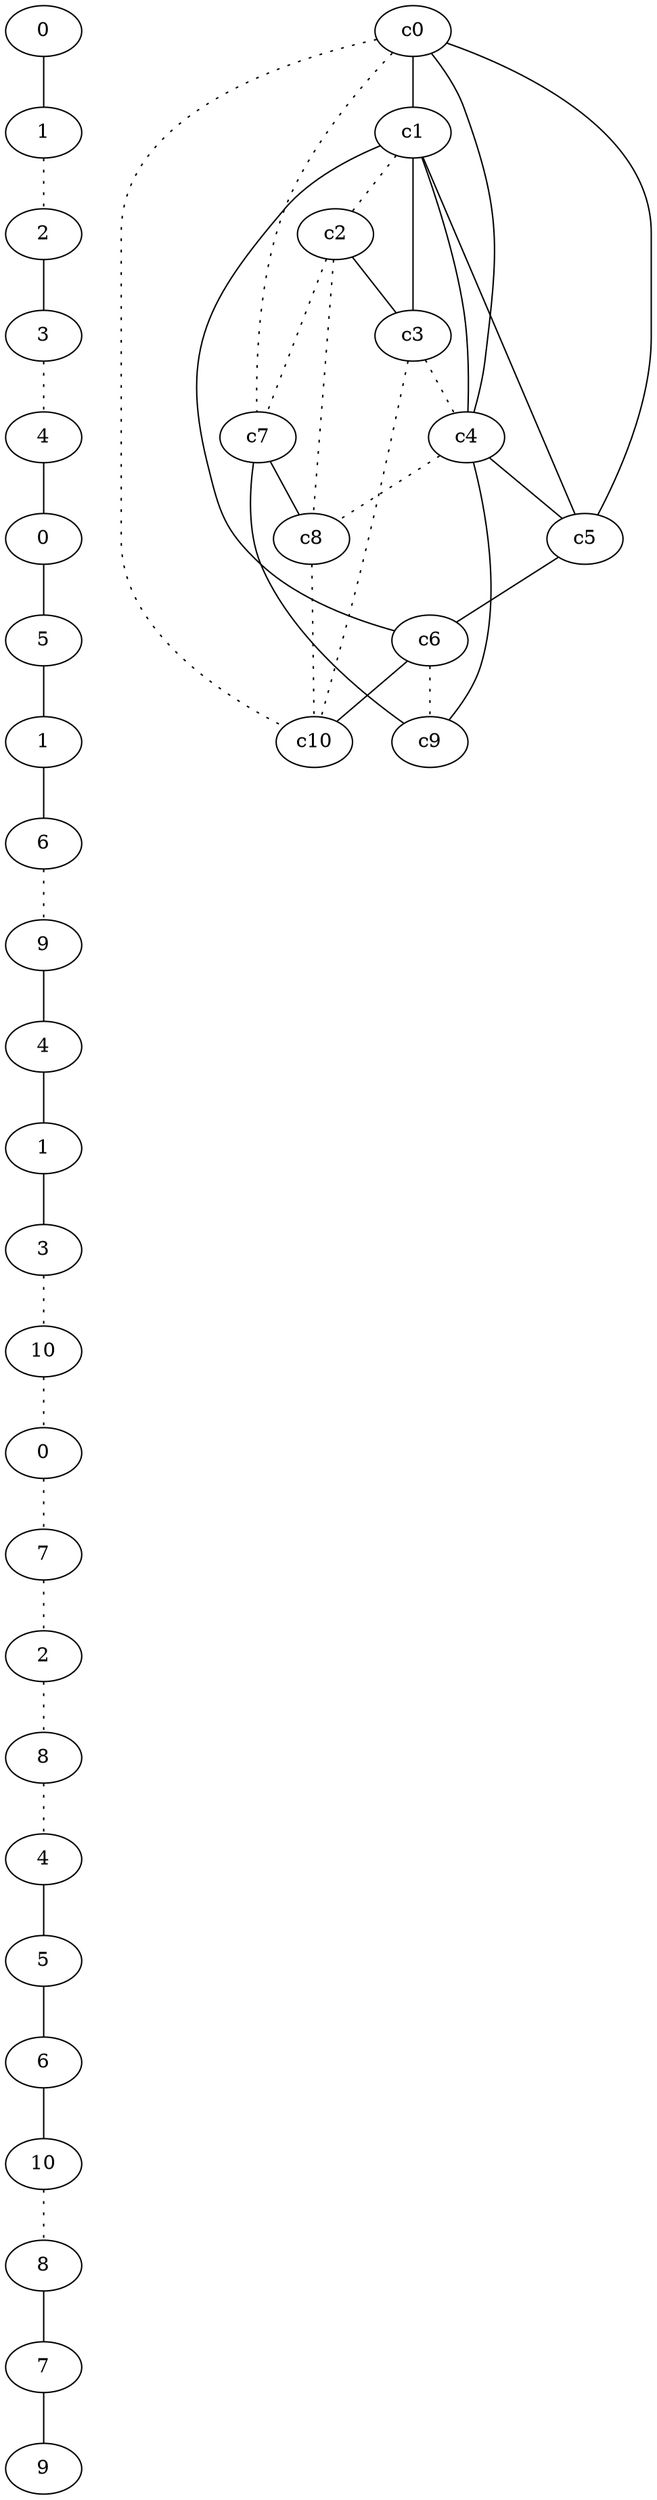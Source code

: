 graph {
a0[label=0];
a1[label=1];
a2[label=2];
a3[label=3];
a4[label=4];
a5[label=0];
a6[label=5];
a7[label=1];
a8[label=6];
a9[label=9];
a10[label=4];
a11[label=1];
a12[label=3];
a13[label=10];
a14[label=0];
a15[label=7];
a16[label=2];
a17[label=8];
a18[label=4];
a19[label=5];
a20[label=6];
a21[label=10];
a22[label=8];
a23[label=7];
a24[label=9];
a0 -- a1;
a1 -- a2 [style=dotted];
a2 -- a3;
a3 -- a4 [style=dotted];
a4 -- a5;
a5 -- a6;
a6 -- a7;
a7 -- a8;
a8 -- a9 [style=dotted];
a9 -- a10;
a10 -- a11;
a11 -- a12;
a12 -- a13 [style=dotted];
a13 -- a14 [style=dotted];
a14 -- a15 [style=dotted];
a15 -- a16 [style=dotted];
a16 -- a17 [style=dotted];
a17 -- a18 [style=dotted];
a18 -- a19;
a19 -- a20;
a20 -- a21;
a21 -- a22 [style=dotted];
a22 -- a23;
a23 -- a24;
c0 -- c1;
c0 -- c4;
c0 -- c5;
c0 -- c7 [style=dotted];
c0 -- c10 [style=dotted];
c1 -- c2 [style=dotted];
c1 -- c3;
c1 -- c4;
c1 -- c5;
c1 -- c6;
c2 -- c3;
c2 -- c7 [style=dotted];
c2 -- c8 [style=dotted];
c3 -- c4 [style=dotted];
c3 -- c10 [style=dotted];
c4 -- c5;
c4 -- c8 [style=dotted];
c4 -- c9;
c5 -- c6;
c6 -- c9 [style=dotted];
c6 -- c10;
c7 -- c8;
c7 -- c9;
c8 -- c10 [style=dotted];
}
